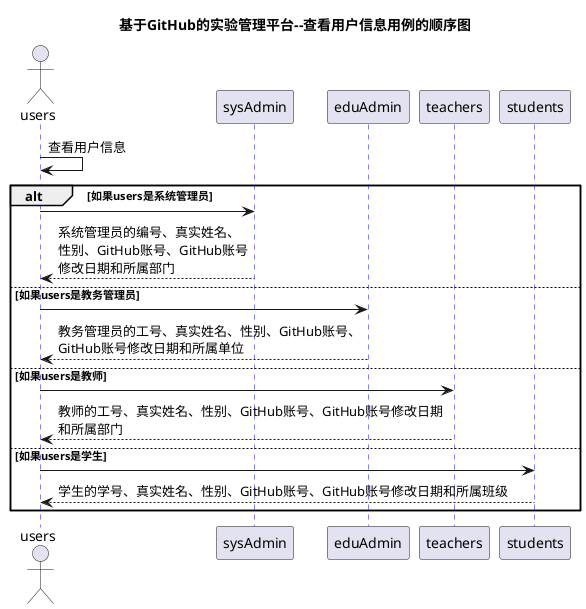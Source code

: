 @startuml
title 基于GitHub的实验管理平台--查看用户信息用例的顺序图
actor users
users -> users: 查看用户信息
alt 如果users是系统管理员
	users -> sysAdmin
	sysAdmin --> users:系统管理员的编号、真实姓名、\n性别、GitHub账号、GitHub账号\n修改日期和所属部门
else 如果users是教务管理员
    users -> eduAdmin
    eduAdmin --> users:教务管理员的工号、真实姓名、性别、GitHub账号、\nGitHub账号修改日期和所属单位
else 如果users是教师
    users -> teachers
    teachers --> users:教师的工号、真实姓名、性别、GitHub账号、GitHub账号修改日期\n和所属部门
else 如果users是学生
    users -> students
    students --> users:学生的学号、真实姓名、性别、GitHub账号、GitHub账号修改日期和所属班级
end

skinparam sequence {
	ArrowColor DeepSkyBlue
	ActorBorderColor DeepSkyBlue
	LifeLineBorderColor blue
	LifeLineBackgroundColor #A9DCDF
	ParticipantBorderColor DeepSkyBlue
	ParticipantBackgroundColor DodgerBlue
	ParticipantFontName Impact
	ParticipantFontSize 17
	ParticipantFontColor #A9DCDF
	ActorBackgroundColor aqua
	ActorFontSize 17
	ActorFontName Aapex
}
@enduml